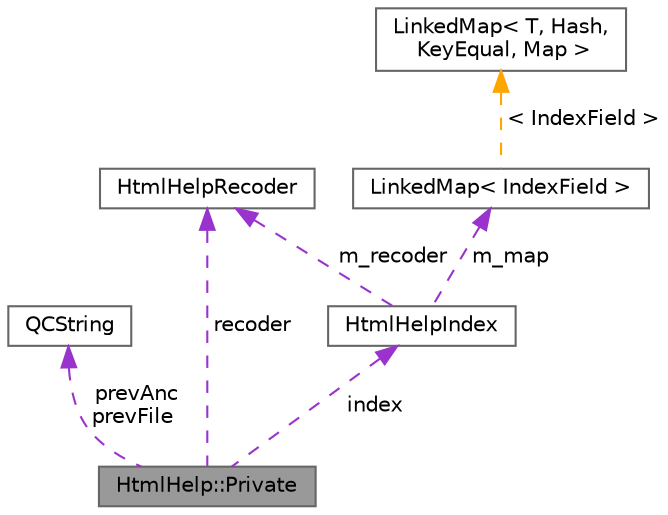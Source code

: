 digraph "HtmlHelp::Private"
{
 // INTERACTIVE_SVG=YES
 // LATEX_PDF_SIZE
  bgcolor="transparent";
  edge [fontname=Helvetica,fontsize=10,labelfontname=Helvetica,labelfontsize=10];
  node [fontname=Helvetica,fontsize=10,shape=box,height=0.2,width=0.4];
  Node1 [label="HtmlHelp::Private",height=0.2,width=0.4,color="gray40", fillcolor="grey60", style="filled", fontcolor="black",tooltip=" "];
  Node2 -> Node1 [dir="back",color="darkorchid3",style="dashed",label=" prevAnc\nprevFile" ];
  Node2 [label="QCString",height=0.2,width=0.4,color="gray40", fillcolor="white", style="filled",URL="$d9/d45/class_q_c_string.html",tooltip="This is an alternative implementation of QCString."];
  Node3 -> Node1 [dir="back",color="darkorchid3",style="dashed",label=" recoder" ];
  Node3 [label="HtmlHelpRecoder",height=0.2,width=0.4,color="gray40", fillcolor="white", style="filled",URL="$df/d26/class_html_help_recoder.html",tooltip="Helper class to deal with recoding the UTF8 encoded text back to the native encoding specified by CHM..."];
  Node4 -> Node1 [dir="back",color="darkorchid3",style="dashed",label=" index" ];
  Node4 [label="HtmlHelpIndex",height=0.2,width=0.4,color="gray40", fillcolor="white", style="filled",URL="$d0/d74/class_html_help_index.html",tooltip="A helper class for HtmlHelp that manages a two level index in alphabetical order."];
  Node5 -> Node4 [dir="back",color="darkorchid3",style="dashed",label=" m_map" ];
  Node5 [label="LinkedMap\< IndexField \>",height=0.2,width=0.4,color="gray40", fillcolor="white", style="filled",URL="$d0/d2c/class_linked_map.html",tooltip=" "];
  Node6 -> Node5 [dir="back",color="orange",style="dashed",label=" \< IndexField \>" ];
  Node6 [label="LinkedMap\< T, Hash,\l KeyEqual, Map \>",height=0.2,width=0.4,color="gray40", fillcolor="white", style="filled",URL="$d0/d2c/class_linked_map.html",tooltip="Container class representing a vector of objects with keys."];
  Node3 -> Node4 [dir="back",color="darkorchid3",style="dashed",label=" m_recoder" ];
}
